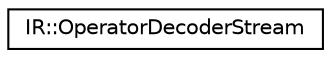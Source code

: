 digraph "Graphical Class Hierarchy"
{
  edge [fontname="Helvetica",fontsize="10",labelfontname="Helvetica",labelfontsize="10"];
  node [fontname="Helvetica",fontsize="10",shape=record];
  rankdir="LR";
  Node0 [label="IR::OperatorDecoderStream",height=0.2,width=0.4,color="black", fillcolor="white", style="filled",URL="$struct_i_r_1_1_operator_decoder_stream.html"];
}
